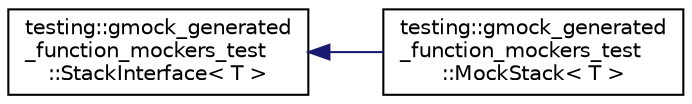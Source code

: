 digraph "クラス階層図"
{
  edge [fontname="Helvetica",fontsize="10",labelfontname="Helvetica",labelfontsize="10"];
  node [fontname="Helvetica",fontsize="10",shape=record];
  rankdir="LR";
  Node0 [label="testing::gmock_generated\l_function_mockers_test\l::StackInterface\< T \>",height=0.2,width=0.4,color="black", fillcolor="white", style="filled",URL="$da/d56/classtesting_1_1gmock__generated__function__mockers__test_1_1_stack_interface.html"];
  Node0 -> Node1 [dir="back",color="midnightblue",fontsize="10",style="solid",fontname="Helvetica"];
  Node1 [label="testing::gmock_generated\l_function_mockers_test\l::MockStack\< T \>",height=0.2,width=0.4,color="black", fillcolor="white", style="filled",URL="$d0/d5b/classtesting_1_1gmock__generated__function__mockers__test_1_1_mock_stack.html"];
}

